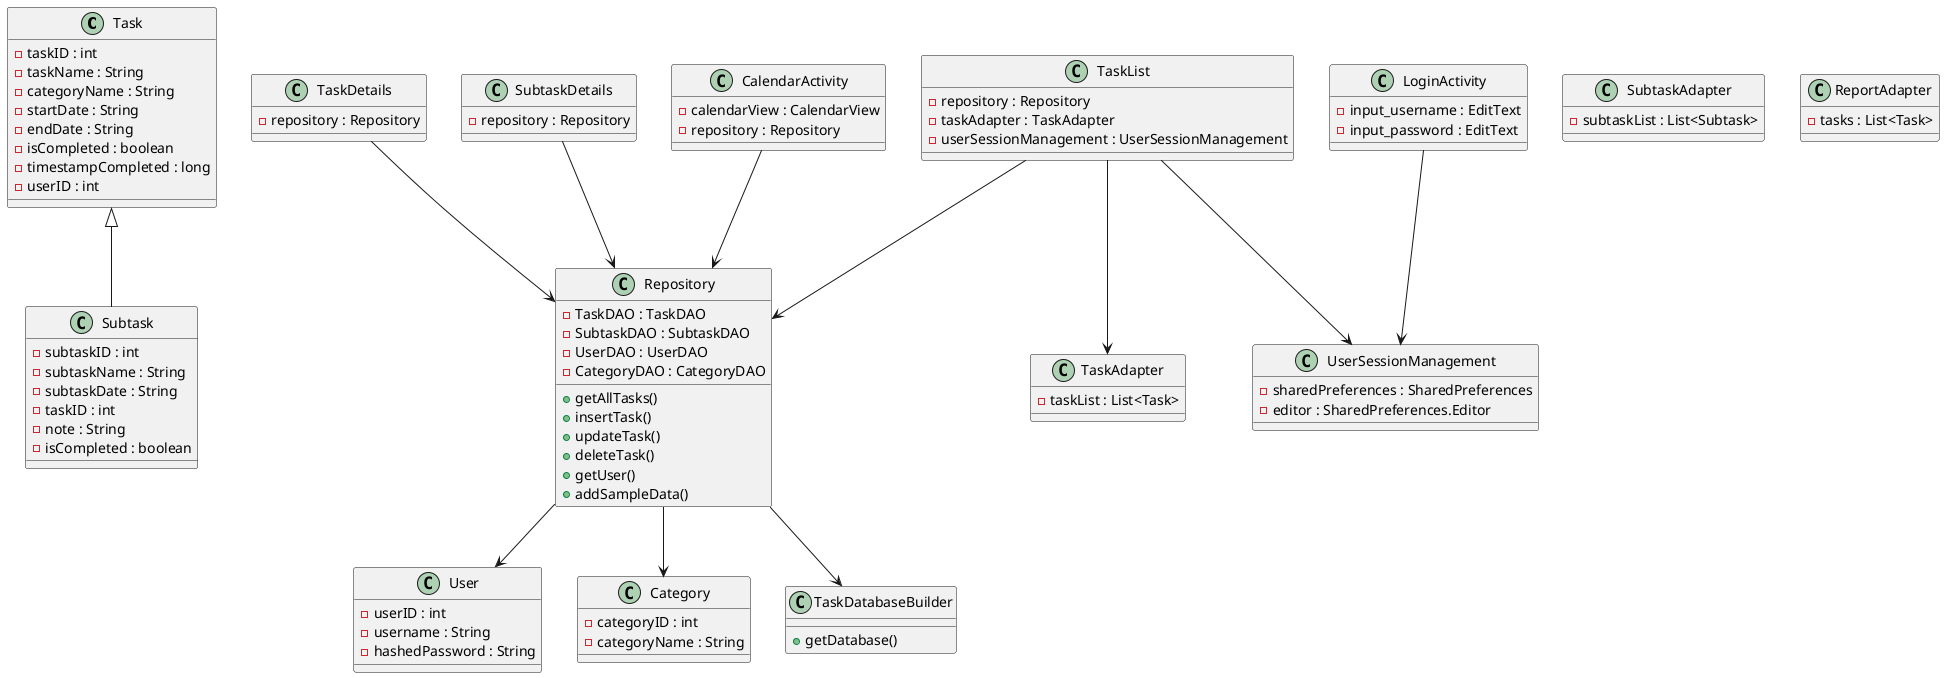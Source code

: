 @startuml

class Task {
  - taskID : int
  - taskName : String
  - categoryName : String
  - startDate : String
  - endDate : String
  - isCompleted : boolean
  - timestampCompleted : long
  - userID : int
}

class Subtask {
  - subtaskID : int
  - subtaskName : String
  - subtaskDate : String
  - taskID : int
  - note : String
  - isCompleted : boolean
}

class User {
  - userID : int
  - username : String
  - hashedPassword : String
}

class Category {
  - categoryID : int
  - categoryName : String
}

class Repository {
  - TaskDAO : TaskDAO
  - SubtaskDAO : SubtaskDAO
  - UserDAO : UserDAO
  - CategoryDAO : CategoryDAO
  + getAllTasks()
  + insertTask()
  + updateTask()
  + deleteTask()
  + getUser()
  + addSampleData()
}

class TaskDatabaseBuilder {
  + getDatabase()
}

class TaskList {
  - repository : Repository
  - taskAdapter : TaskAdapter
  - userSessionManagement : UserSessionManagement
}

class TaskDetails {
  - repository : Repository
}

class SubtaskDetails {
  - repository : Repository
}

class LoginActivity {
  - input_username : EditText
  - input_password : EditText
}

class CalendarActivity {
  - calendarView : CalendarView
  - repository : Repository
}

class TaskAdapter {
  - taskList : List<Task>
}

class SubtaskAdapter {
  - subtaskList : List<Subtask>
}

class ReportAdapter {
  - tasks : List<Task>
}

class UserSessionManagement {
  - sharedPreferences : SharedPreferences
  - editor : SharedPreferences.Editor
}

Task <|-- Subtask
Repository --> TaskDatabaseBuilder
Repository --> User
Repository --> Category
TaskList --> Repository
TaskList --> TaskAdapter
TaskList --> UserSessionManagement
TaskDetails --> Repository
SubtaskDetails --> Repository
CalendarActivity --> Repository
LoginActivity --> UserSessionManagement

@enduml
